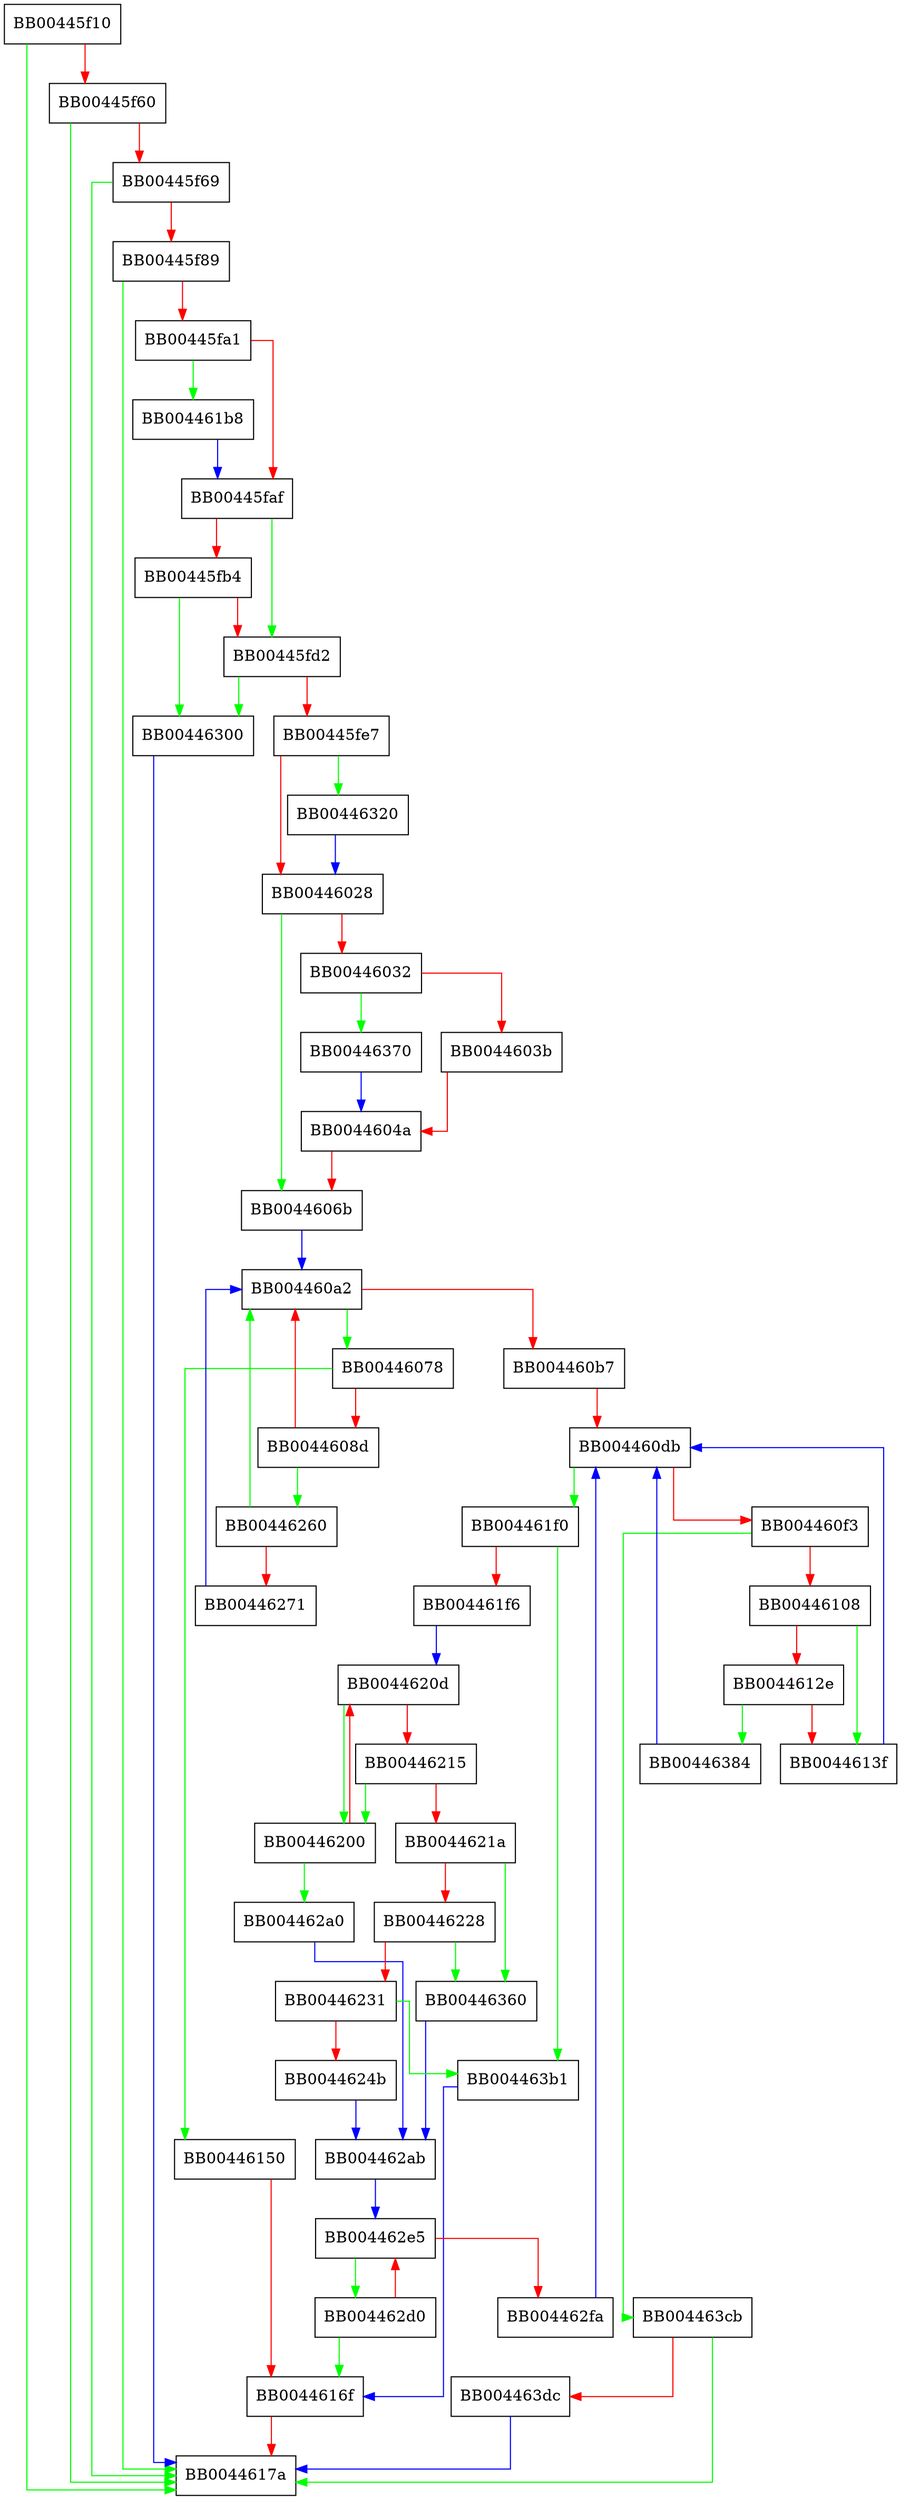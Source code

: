 digraph rev_body {
  node [shape="box"];
  graph [splines=ortho];
  BB00445f10 -> BB0044617a [color="green"];
  BB00445f10 -> BB00445f60 [color="red"];
  BB00445f60 -> BB0044617a [color="green"];
  BB00445f60 -> BB00445f69 [color="red"];
  BB00445f69 -> BB0044617a [color="green"];
  BB00445f69 -> BB00445f89 [color="red"];
  BB00445f89 -> BB0044617a [color="green"];
  BB00445f89 -> BB00445fa1 [color="red"];
  BB00445fa1 -> BB004461b8 [color="green"];
  BB00445fa1 -> BB00445faf [color="red"];
  BB00445faf -> BB00445fd2 [color="green"];
  BB00445faf -> BB00445fb4 [color="red"];
  BB00445fb4 -> BB00446300 [color="green"];
  BB00445fb4 -> BB00445fd2 [color="red"];
  BB00445fd2 -> BB00446300 [color="green"];
  BB00445fd2 -> BB00445fe7 [color="red"];
  BB00445fe7 -> BB00446320 [color="green"];
  BB00445fe7 -> BB00446028 [color="red"];
  BB00446028 -> BB0044606b [color="green"];
  BB00446028 -> BB00446032 [color="red"];
  BB00446032 -> BB00446370 [color="green"];
  BB00446032 -> BB0044603b [color="red"];
  BB0044603b -> BB0044604a [color="red"];
  BB0044604a -> BB0044606b [color="red"];
  BB0044606b -> BB004460a2 [color="blue"];
  BB00446078 -> BB00446150 [color="green"];
  BB00446078 -> BB0044608d [color="red"];
  BB0044608d -> BB00446260 [color="green"];
  BB0044608d -> BB004460a2 [color="red"];
  BB004460a2 -> BB00446078 [color="green"];
  BB004460a2 -> BB004460b7 [color="red"];
  BB004460b7 -> BB004460db [color="red"];
  BB004460db -> BB004461f0 [color="green"];
  BB004460db -> BB004460f3 [color="red"];
  BB004460f3 -> BB004463cb [color="green"];
  BB004460f3 -> BB00446108 [color="red"];
  BB00446108 -> BB0044613f [color="green"];
  BB00446108 -> BB0044612e [color="red"];
  BB0044612e -> BB00446384 [color="green"];
  BB0044612e -> BB0044613f [color="red"];
  BB0044613f -> BB004460db [color="blue"];
  BB00446150 -> BB0044616f [color="red"];
  BB0044616f -> BB0044617a [color="red"];
  BB004461b8 -> BB00445faf [color="blue"];
  BB004461f0 -> BB004463b1 [color="green"];
  BB004461f0 -> BB004461f6 [color="red"];
  BB004461f6 -> BB0044620d [color="blue"];
  BB00446200 -> BB004462a0 [color="green"];
  BB00446200 -> BB0044620d [color="red"];
  BB0044620d -> BB00446200 [color="green"];
  BB0044620d -> BB00446215 [color="red"];
  BB00446215 -> BB00446200 [color="green"];
  BB00446215 -> BB0044621a [color="red"];
  BB0044621a -> BB00446360 [color="green"];
  BB0044621a -> BB00446228 [color="red"];
  BB00446228 -> BB00446360 [color="green"];
  BB00446228 -> BB00446231 [color="red"];
  BB00446231 -> BB004463b1 [color="green"];
  BB00446231 -> BB0044624b [color="red"];
  BB0044624b -> BB004462ab [color="blue"];
  BB00446260 -> BB004460a2 [color="green"];
  BB00446260 -> BB00446271 [color="red"];
  BB00446271 -> BB004460a2 [color="blue"];
  BB004462a0 -> BB004462ab [color="blue"];
  BB004462ab -> BB004462e5 [color="blue"];
  BB004462d0 -> BB0044616f [color="green"];
  BB004462d0 -> BB004462e5 [color="red"];
  BB004462e5 -> BB004462d0 [color="green"];
  BB004462e5 -> BB004462fa [color="red"];
  BB004462fa -> BB004460db [color="blue"];
  BB00446300 -> BB0044617a [color="blue"];
  BB00446320 -> BB00446028 [color="blue"];
  BB00446360 -> BB004462ab [color="blue"];
  BB00446370 -> BB0044604a [color="blue"];
  BB00446384 -> BB004460db [color="blue"];
  BB004463b1 -> BB0044616f [color="blue"];
  BB004463cb -> BB0044617a [color="green"];
  BB004463cb -> BB004463dc [color="red"];
  BB004463dc -> BB0044617a [color="blue"];
}